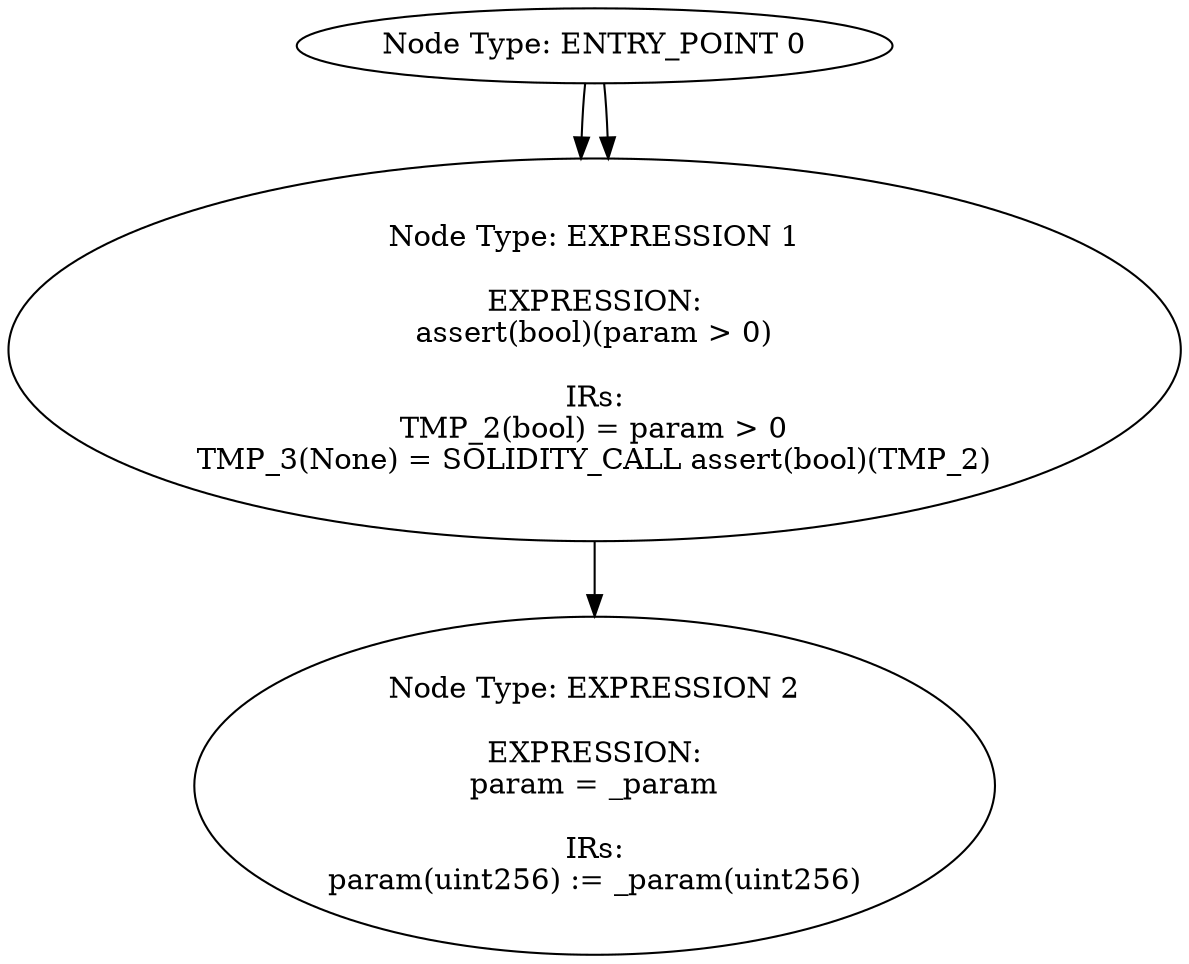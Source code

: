 digraph CFG {
0[label="Node Type: ENTRY_POINT 0
"];
0->1;
1[label="Node Type: EXPRESSION 1

EXPRESSION:
require(bool)(_param > 0)

IRs:
TMP_0(bool) = _param > 0
TMP_1(None) = SOLIDITY_CALL require(bool)(TMP_0)"];
1->2;
2[label="Node Type: EXPRESSION 2

EXPRESSION:
param = _param

IRs:
param(uint256) := _param(uint256)"];
0[label="Node Type: ENTRY_POINT 0
"];
0->1;
1[label="Node Type: EXPRESSION 1

EXPRESSION:
assert(bool)(param > 0)

IRs:
TMP_2(bool) = param > 0
TMP_3(None) = SOLIDITY_CALL assert(bool)(TMP_2)"];
}
